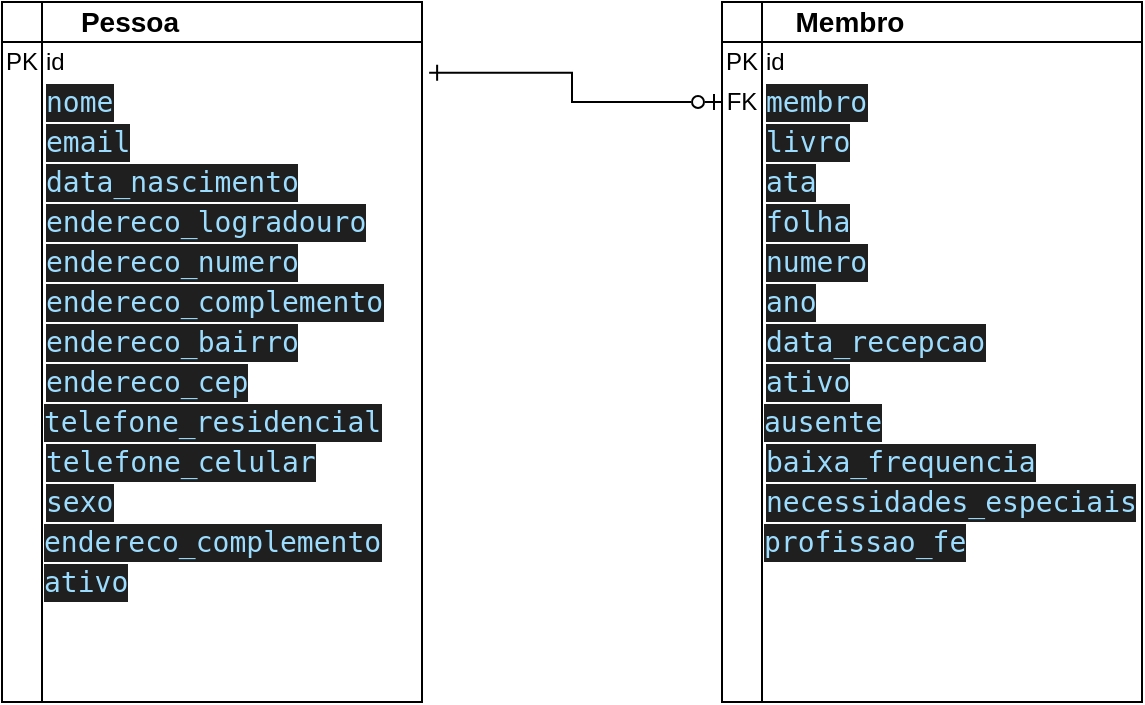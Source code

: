 <mxfile>
    <diagram id="SuiZXdeUleIcbvkybTiZ" name="Página-1">
        <mxGraphModel dx="813" dy="312" grid="1" gridSize="10" guides="1" tooltips="1" connect="1" arrows="1" fold="1" page="1" pageScale="1" pageWidth="827" pageHeight="1169" math="0" shadow="0">
            <root>
                <mxCell id="0"/>
                <mxCell id="1" parent="0"/>
                <mxCell id="8" value="" style="group" vertex="1" connectable="0" parent="1">
                    <mxGeometry x="110" y="70" width="320" height="350" as="geometry"/>
                </mxCell>
                <mxCell id="17" value="" style="group;fontSize=14;" vertex="1" connectable="0" parent="8">
                    <mxGeometry width="320" height="350" as="geometry"/>
                </mxCell>
                <mxCell id="3" value="" style="shape=internalStorage;whiteSpace=wrap;html=1;backgroundOutline=1;" vertex="1" parent="17">
                    <mxGeometry width="210" height="350" as="geometry"/>
                </mxCell>
                <mxCell id="5" value="id" style="text;html=1;strokeColor=none;fillColor=none;align=left;verticalAlign=middle;whiteSpace=wrap;rounded=0;" vertex="1" parent="17">
                    <mxGeometry x="20" y="20" width="90" height="20" as="geometry"/>
                </mxCell>
                <mxCell id="7" value="&lt;div style=&quot;color: rgb(204, 204, 204); background-color: rgb(31, 31, 31); font-family: &amp;quot;Droid Sans Mono&amp;quot;, &amp;quot;monospace&amp;quot;, monospace; font-weight: normal; font-size: 14px; line-height: 19px;&quot;&gt;&lt;div&gt;&lt;span style=&quot;color: #9cdcfe;&quot;&gt;nome&lt;/span&gt;&lt;/div&gt;&lt;/div&gt;" style="text;html=1;strokeColor=none;fillColor=none;align=left;verticalAlign=middle;whiteSpace=wrap;rounded=0;" vertex="1" parent="17">
                    <mxGeometry x="20" y="40" width="90" height="20" as="geometry"/>
                </mxCell>
                <mxCell id="9" value="&lt;div style=&quot;color: rgb(204, 204, 204); background-color: rgb(31, 31, 31); font-family: &amp;quot;Droid Sans Mono&amp;quot;, &amp;quot;monospace&amp;quot;, monospace; font-weight: normal; font-size: 14px; line-height: 19px;&quot;&gt;&lt;div&gt;&lt;span style=&quot;color: #9cdcfe;&quot;&gt;email&lt;/span&gt;&lt;/div&gt;&lt;/div&gt;" style="text;html=1;strokeColor=none;fillColor=none;align=left;verticalAlign=middle;whiteSpace=wrap;rounded=0;" vertex="1" parent="17">
                    <mxGeometry x="20" y="60" width="90" height="20" as="geometry"/>
                </mxCell>
                <mxCell id="10" value="&lt;div style=&quot;color: rgb(204, 204, 204); background-color: rgb(31, 31, 31); font-family: &amp;quot;Droid Sans Mono&amp;quot;, &amp;quot;monospace&amp;quot;, monospace; font-weight: normal; font-size: 14px; line-height: 19px;&quot;&gt;&lt;div&gt;&lt;span style=&quot;color: #9cdcfe;&quot;&gt;data_nascimento&lt;/span&gt;&lt;/div&gt;&lt;/div&gt;" style="text;html=1;strokeColor=none;fillColor=none;align=left;verticalAlign=middle;whiteSpace=wrap;rounded=0;" vertex="1" parent="17">
                    <mxGeometry x="20" y="80" width="90" height="20" as="geometry"/>
                </mxCell>
                <mxCell id="11" value="&lt;div style=&quot;color: rgb(204, 204, 204); background-color: rgb(31, 31, 31); font-family: &amp;quot;Droid Sans Mono&amp;quot;, &amp;quot;monospace&amp;quot;, monospace; font-weight: normal; font-size: 14px; line-height: 19px;&quot;&gt;&lt;div&gt;&lt;span style=&quot;color: #9cdcfe;&quot;&gt;endereco_logradouro&lt;/span&gt;&lt;/div&gt;&lt;/div&gt;" style="text;html=1;strokeColor=none;fillColor=none;align=left;verticalAlign=middle;whiteSpace=wrap;rounded=0;" vertex="1" parent="17">
                    <mxGeometry x="20" y="100" width="90" height="20" as="geometry"/>
                </mxCell>
                <mxCell id="12" value="&lt;div style=&quot;color: rgb(204, 204, 204); background-color: rgb(31, 31, 31); font-family: &amp;quot;Droid Sans Mono&amp;quot;, &amp;quot;monospace&amp;quot;, monospace; font-weight: normal; font-size: 14px; line-height: 19px;&quot;&gt;&lt;div&gt;&lt;span style=&quot;color: #9cdcfe;&quot;&gt;endereco_numero&lt;/span&gt;&lt;/div&gt;&lt;/div&gt;" style="text;html=1;strokeColor=none;fillColor=none;align=left;verticalAlign=middle;whiteSpace=wrap;rounded=0;" vertex="1" parent="17">
                    <mxGeometry x="20" y="120" width="90" height="20" as="geometry"/>
                </mxCell>
                <mxCell id="13" value="&lt;div style=&quot;color: rgb(204, 204, 204); background-color: rgb(31, 31, 31); font-family: &amp;quot;Droid Sans Mono&amp;quot;, &amp;quot;monospace&amp;quot;, monospace; font-weight: normal; font-size: 14px; line-height: 19px;&quot;&gt;&lt;div&gt;&lt;span style=&quot;color: #9cdcfe;&quot;&gt;endereco_complemento&lt;/span&gt;&lt;/div&gt;&lt;/div&gt;" style="text;html=1;strokeColor=none;fillColor=none;align=left;verticalAlign=middle;whiteSpace=wrap;rounded=0;" vertex="1" parent="17">
                    <mxGeometry x="20" y="140" width="90" height="20" as="geometry"/>
                </mxCell>
                <mxCell id="4" value="Pessoa" style="text;html=1;strokeColor=none;fillColor=none;align=center;verticalAlign=middle;whiteSpace=wrap;rounded=0;fontSize=14;fontStyle=1" vertex="1" parent="17">
                    <mxGeometry x="19" width="90" height="20" as="geometry"/>
                </mxCell>
                <mxCell id="6" value="PK" style="text;html=1;strokeColor=none;fillColor=none;align=center;verticalAlign=middle;whiteSpace=wrap;rounded=0;" vertex="1" parent="17">
                    <mxGeometry y="20" width="20" height="20" as="geometry"/>
                </mxCell>
                <mxCell id="19" value="&lt;div style=&quot;color: rgb(204, 204, 204); background-color: rgb(31, 31, 31); font-family: &amp;quot;Droid Sans Mono&amp;quot;, &amp;quot;monospace&amp;quot;, monospace; font-weight: normal; font-size: 14px; line-height: 19px;&quot;&gt;&lt;div&gt;&lt;span style=&quot;color: #9cdcfe;&quot;&gt;endereco_bairro&lt;/span&gt;&lt;/div&gt;&lt;/div&gt;" style="text;html=1;strokeColor=none;fillColor=none;align=left;verticalAlign=middle;whiteSpace=wrap;rounded=0;" vertex="1" parent="17">
                    <mxGeometry x="20" y="160" width="90" height="20" as="geometry"/>
                </mxCell>
                <mxCell id="20" value="&lt;div style=&quot;color: rgb(204, 204, 204); background-color: rgb(31, 31, 31); font-family: &amp;quot;Droid Sans Mono&amp;quot;, &amp;quot;monospace&amp;quot;, monospace; font-weight: normal; font-size: 14px; line-height: 19px;&quot;&gt;&lt;div&gt;&lt;span style=&quot;color: #9cdcfe;&quot;&gt;endereco_cep&lt;/span&gt;&lt;/div&gt;&lt;/div&gt;" style="text;html=1;strokeColor=none;fillColor=none;align=left;verticalAlign=middle;whiteSpace=wrap;rounded=0;" vertex="1" parent="17">
                    <mxGeometry x="20" y="180" width="90" height="20" as="geometry"/>
                </mxCell>
                <mxCell id="21" value="&lt;div style=&quot;color: rgb(204, 204, 204); background-color: rgb(31, 31, 31); font-family: &amp;quot;Droid Sans Mono&amp;quot;, &amp;quot;monospace&amp;quot;, monospace; font-weight: normal; font-size: 14px; line-height: 19px;&quot;&gt;&lt;div&gt;&lt;span style=&quot;color: #9cdcfe;&quot;&gt;telefone_residencial&lt;/span&gt;&lt;/div&gt;&lt;/div&gt;" style="text;html=1;strokeColor=none;fillColor=none;align=left;verticalAlign=middle;whiteSpace=wrap;rounded=0;" vertex="1" parent="17">
                    <mxGeometry x="19" y="200" width="90" height="20" as="geometry"/>
                </mxCell>
                <mxCell id="22" value="&lt;div style=&quot;color: rgb(204, 204, 204); background-color: rgb(31, 31, 31); font-family: &amp;quot;Droid Sans Mono&amp;quot;, &amp;quot;monospace&amp;quot;, monospace; font-weight: normal; font-size: 14px; line-height: 19px;&quot;&gt;&lt;div&gt;&lt;span style=&quot;color: #9cdcfe;&quot;&gt;telefone_celular&lt;/span&gt;&lt;/div&gt;&lt;/div&gt;" style="text;html=1;strokeColor=none;fillColor=none;align=left;verticalAlign=middle;whiteSpace=wrap;rounded=0;" vertex="1" parent="17">
                    <mxGeometry x="20" y="220" width="90" height="20" as="geometry"/>
                </mxCell>
                <mxCell id="23" value="&lt;div style=&quot;color: rgb(204, 204, 204); background-color: rgb(31, 31, 31); font-family: &amp;quot;Droid Sans Mono&amp;quot;, &amp;quot;monospace&amp;quot;, monospace; font-weight: normal; font-size: 14px; line-height: 19px;&quot;&gt;&lt;div&gt;&lt;span style=&quot;color: #9cdcfe;&quot;&gt;sexo&lt;/span&gt;&lt;/div&gt;&lt;/div&gt;" style="text;html=1;strokeColor=none;fillColor=none;align=left;verticalAlign=middle;whiteSpace=wrap;rounded=0;" vertex="1" parent="17">
                    <mxGeometry x="20" y="240" width="90" height="20" as="geometry"/>
                </mxCell>
                <mxCell id="24" value="&lt;div style=&quot;color: rgb(204, 204, 204); background-color: rgb(31, 31, 31); font-family: &amp;quot;Droid Sans Mono&amp;quot;, &amp;quot;monospace&amp;quot;, monospace; font-weight: normal; font-size: 14px; line-height: 19px;&quot;&gt;&lt;div&gt;&lt;span style=&quot;color: #9cdcfe;&quot;&gt;endereco_complemento&lt;/span&gt;&lt;/div&gt;&lt;/div&gt;" style="text;html=1;strokeColor=none;fillColor=none;align=left;verticalAlign=middle;whiteSpace=wrap;rounded=0;" vertex="1" parent="17">
                    <mxGeometry x="19" y="260" width="90" height="20" as="geometry"/>
                </mxCell>
                <mxCell id="25" value="&lt;div style=&quot;color: rgb(204, 204, 204); background-color: rgb(31, 31, 31); font-family: &amp;quot;Droid Sans Mono&amp;quot;, &amp;quot;monospace&amp;quot;, monospace; font-weight: normal; font-size: 14px; line-height: 19px;&quot;&gt;&lt;div&gt;&lt;span style=&quot;color: #9cdcfe;&quot;&gt;ativo&lt;/span&gt;&lt;/div&gt;&lt;/div&gt;" style="text;html=1;strokeColor=none;fillColor=none;align=left;verticalAlign=middle;whiteSpace=wrap;rounded=0;" vertex="1" parent="17">
                    <mxGeometry x="19" y="280" width="90" height="20" as="geometry"/>
                </mxCell>
                <mxCell id="26" value="" style="group" vertex="1" connectable="0" parent="1">
                    <mxGeometry x="470" y="70" width="210" height="350" as="geometry"/>
                </mxCell>
                <mxCell id="27" value="" style="shape=internalStorage;whiteSpace=wrap;html=1;backgroundOutline=1;" vertex="1" parent="26">
                    <mxGeometry width="210" height="350" as="geometry"/>
                </mxCell>
                <mxCell id="28" value="id" style="text;html=1;strokeColor=none;fillColor=none;align=left;verticalAlign=middle;whiteSpace=wrap;rounded=0;" vertex="1" parent="26">
                    <mxGeometry x="20" y="20" width="90" height="20" as="geometry"/>
                </mxCell>
                <mxCell id="29" value="&lt;div style=&quot;color: rgb(204, 204, 204); background-color: rgb(31, 31, 31); font-family: &amp;quot;Droid Sans Mono&amp;quot;, &amp;quot;monospace&amp;quot;, monospace; font-weight: normal; font-size: 14px; line-height: 19px;&quot;&gt;&lt;div&gt;&lt;span style=&quot;color: #9cdcfe;&quot;&gt;membro&lt;/span&gt;&lt;/div&gt;&lt;/div&gt;" style="text;html=1;strokeColor=none;fillColor=none;align=left;verticalAlign=middle;whiteSpace=wrap;rounded=0;" vertex="1" parent="26">
                    <mxGeometry x="20" y="40" width="90" height="20" as="geometry"/>
                </mxCell>
                <mxCell id="30" value="&lt;div style=&quot;color: rgb(204, 204, 204); background-color: rgb(31, 31, 31); font-family: &amp;quot;Droid Sans Mono&amp;quot;, &amp;quot;monospace&amp;quot;, monospace; font-weight: normal; font-size: 14px; line-height: 19px;&quot;&gt;&lt;div&gt;&lt;span style=&quot;color: #9cdcfe;&quot;&gt;livro&lt;/span&gt;&lt;/div&gt;&lt;/div&gt;" style="text;html=1;strokeColor=none;fillColor=none;align=left;verticalAlign=middle;whiteSpace=wrap;rounded=0;" vertex="1" parent="26">
                    <mxGeometry x="20" y="60" width="90" height="20" as="geometry"/>
                </mxCell>
                <mxCell id="31" value="&lt;div style=&quot;color: rgb(204, 204, 204); background-color: rgb(31, 31, 31); font-family: &amp;quot;Droid Sans Mono&amp;quot;, &amp;quot;monospace&amp;quot;, monospace; font-weight: normal; font-size: 14px; line-height: 19px;&quot;&gt;&lt;div&gt;&lt;span style=&quot;color: #9cdcfe;&quot;&gt;ata&lt;/span&gt;&lt;/div&gt;&lt;/div&gt;" style="text;html=1;strokeColor=none;fillColor=none;align=left;verticalAlign=middle;whiteSpace=wrap;rounded=0;" vertex="1" parent="26">
                    <mxGeometry x="20" y="80" width="90" height="20" as="geometry"/>
                </mxCell>
                <mxCell id="32" value="&lt;div style=&quot;color: rgb(204, 204, 204); background-color: rgb(31, 31, 31); font-family: &amp;quot;Droid Sans Mono&amp;quot;, &amp;quot;monospace&amp;quot;, monospace; font-weight: normal; font-size: 14px; line-height: 19px;&quot;&gt;&lt;div&gt;&lt;span style=&quot;color: #9cdcfe;&quot;&gt;folha&lt;/span&gt;&lt;/div&gt;&lt;/div&gt;" style="text;html=1;strokeColor=none;fillColor=none;align=left;verticalAlign=middle;whiteSpace=wrap;rounded=0;" vertex="1" parent="26">
                    <mxGeometry x="20" y="100" width="90" height="20" as="geometry"/>
                </mxCell>
                <mxCell id="33" value="&lt;div style=&quot;color: rgb(204, 204, 204); background-color: rgb(31, 31, 31); font-family: &amp;quot;Droid Sans Mono&amp;quot;, &amp;quot;monospace&amp;quot;, monospace; font-weight: normal; font-size: 14px; line-height: 19px;&quot;&gt;&lt;div&gt;&lt;span style=&quot;color: #9cdcfe;&quot;&gt;numero&lt;/span&gt;&lt;/div&gt;&lt;/div&gt;" style="text;html=1;strokeColor=none;fillColor=none;align=left;verticalAlign=middle;whiteSpace=wrap;rounded=0;" vertex="1" parent="26">
                    <mxGeometry x="20" y="120" width="90" height="20" as="geometry"/>
                </mxCell>
                <mxCell id="34" value="&lt;div style=&quot;color: rgb(204, 204, 204); background-color: rgb(31, 31, 31); font-family: &amp;quot;Droid Sans Mono&amp;quot;, &amp;quot;monospace&amp;quot;, monospace; font-weight: normal; font-size: 14px; line-height: 19px;&quot;&gt;&lt;div&gt;&lt;span style=&quot;color: #9cdcfe;&quot;&gt;ano&lt;/span&gt;&lt;/div&gt;&lt;/div&gt;" style="text;html=1;strokeColor=none;fillColor=none;align=left;verticalAlign=middle;whiteSpace=wrap;rounded=0;" vertex="1" parent="26">
                    <mxGeometry x="20" y="140" width="90" height="20" as="geometry"/>
                </mxCell>
                <mxCell id="35" value="Membro" style="text;html=1;strokeColor=none;fillColor=none;align=center;verticalAlign=middle;whiteSpace=wrap;rounded=0;fontSize=14;fontStyle=1" vertex="1" parent="26">
                    <mxGeometry x="19" width="90" height="20" as="geometry"/>
                </mxCell>
                <mxCell id="36" value="PK" style="text;html=1;strokeColor=none;fillColor=none;align=center;verticalAlign=middle;whiteSpace=wrap;rounded=0;" vertex="1" parent="26">
                    <mxGeometry y="20" width="20" height="20" as="geometry"/>
                </mxCell>
                <mxCell id="37" value="&lt;div style=&quot;color: rgb(204, 204, 204); background-color: rgb(31, 31, 31); font-family: &amp;quot;Droid Sans Mono&amp;quot;, &amp;quot;monospace&amp;quot;, monospace; font-weight: normal; font-size: 14px; line-height: 19px;&quot;&gt;&lt;div&gt;&lt;span style=&quot;color: #9cdcfe;&quot;&gt;data_recepcao&lt;/span&gt;&lt;/div&gt;&lt;/div&gt;" style="text;html=1;strokeColor=none;fillColor=none;align=left;verticalAlign=middle;whiteSpace=wrap;rounded=0;" vertex="1" parent="26">
                    <mxGeometry x="20" y="160" width="90" height="20" as="geometry"/>
                </mxCell>
                <mxCell id="38" value="&lt;div style=&quot;color: rgb(204, 204, 204); background-color: rgb(31, 31, 31); font-family: &amp;quot;Droid Sans Mono&amp;quot;, &amp;quot;monospace&amp;quot;, monospace; font-weight: normal; font-size: 14px; line-height: 19px;&quot;&gt;&lt;div&gt;&lt;span style=&quot;color: #9cdcfe;&quot;&gt;ativo&lt;/span&gt;&lt;/div&gt;&lt;/div&gt;" style="text;html=1;strokeColor=none;fillColor=none;align=left;verticalAlign=middle;whiteSpace=wrap;rounded=0;" vertex="1" parent="26">
                    <mxGeometry x="20" y="180" width="90" height="20" as="geometry"/>
                </mxCell>
                <mxCell id="39" value="&lt;div style=&quot;color: rgb(204, 204, 204); background-color: rgb(31, 31, 31); font-family: &amp;quot;Droid Sans Mono&amp;quot;, &amp;quot;monospace&amp;quot;, monospace; font-weight: normal; font-size: 14px; line-height: 19px;&quot;&gt;&lt;div&gt;&lt;span style=&quot;color: #9cdcfe;&quot;&gt;ausente&lt;/span&gt;&lt;/div&gt;&lt;/div&gt;" style="text;html=1;strokeColor=none;fillColor=none;align=left;verticalAlign=middle;whiteSpace=wrap;rounded=0;" vertex="1" parent="26">
                    <mxGeometry x="19" y="200" width="90" height="20" as="geometry"/>
                </mxCell>
                <mxCell id="40" value="&lt;div style=&quot;color: rgb(204, 204, 204); background-color: rgb(31, 31, 31); font-family: &amp;quot;Droid Sans Mono&amp;quot;, &amp;quot;monospace&amp;quot;, monospace; font-weight: normal; font-size: 14px; line-height: 19px;&quot;&gt;&lt;div&gt;&lt;span style=&quot;color: #9cdcfe;&quot;&gt;baixa_frequencia&lt;/span&gt;&lt;/div&gt;&lt;/div&gt;" style="text;html=1;strokeColor=none;fillColor=none;align=left;verticalAlign=middle;whiteSpace=wrap;rounded=0;" vertex="1" parent="26">
                    <mxGeometry x="20" y="220" width="90" height="20" as="geometry"/>
                </mxCell>
                <mxCell id="41" value="&lt;div style=&quot;color: rgb(204, 204, 204); background-color: rgb(31, 31, 31); font-family: &amp;quot;Droid Sans Mono&amp;quot;, &amp;quot;monospace&amp;quot;, monospace; font-weight: normal; font-size: 14px; line-height: 19px;&quot;&gt;&lt;div&gt;&lt;span style=&quot;color: #9cdcfe;&quot;&gt;necessidades_especiais&lt;/span&gt;&lt;/div&gt;&lt;/div&gt;" style="text;html=1;strokeColor=none;fillColor=none;align=left;verticalAlign=middle;whiteSpace=wrap;rounded=0;" vertex="1" parent="26">
                    <mxGeometry x="20" y="240" width="90" height="20" as="geometry"/>
                </mxCell>
                <mxCell id="42" value="&lt;div style=&quot;color: rgb(204, 204, 204); background-color: rgb(31, 31, 31); font-family: &amp;quot;Droid Sans Mono&amp;quot;, &amp;quot;monospace&amp;quot;, monospace; font-weight: normal; font-size: 14px; line-height: 19px;&quot;&gt;&lt;div&gt;&lt;span style=&quot;color: #9cdcfe;&quot;&gt;profissao_fe&lt;/span&gt;&lt;/div&gt;&lt;/div&gt;" style="text;html=1;strokeColor=none;fillColor=none;align=left;verticalAlign=middle;whiteSpace=wrap;rounded=0;" vertex="1" parent="26">
                    <mxGeometry x="19" y="260" width="90" height="20" as="geometry"/>
                </mxCell>
                <mxCell id="44" value="FK" style="text;html=1;strokeColor=none;fillColor=none;align=center;verticalAlign=middle;whiteSpace=wrap;rounded=0;" vertex="1" parent="26">
                    <mxGeometry y="40" width="20" height="20" as="geometry"/>
                </mxCell>
                <mxCell id="61" value="" style="endArrow=ERzeroToOne;html=1;fontSize=14;entryX=0;entryY=0.5;entryDx=0;entryDy=0;exitX=1.017;exitY=0.101;exitDx=0;exitDy=0;exitPerimeter=0;rounded=0;strokeColor=default;edgeStyle=orthogonalEdgeStyle;startArrow=ERone;startFill=0;endFill=0;" edge="1" parent="1" source="3" target="44">
                    <mxGeometry width="50" height="50" relative="1" as="geometry">
                        <mxPoint x="280" y="260" as="sourcePoint"/>
                        <mxPoint x="330" y="210" as="targetPoint"/>
                    </mxGeometry>
                </mxCell>
            </root>
        </mxGraphModel>
    </diagram>
</mxfile>